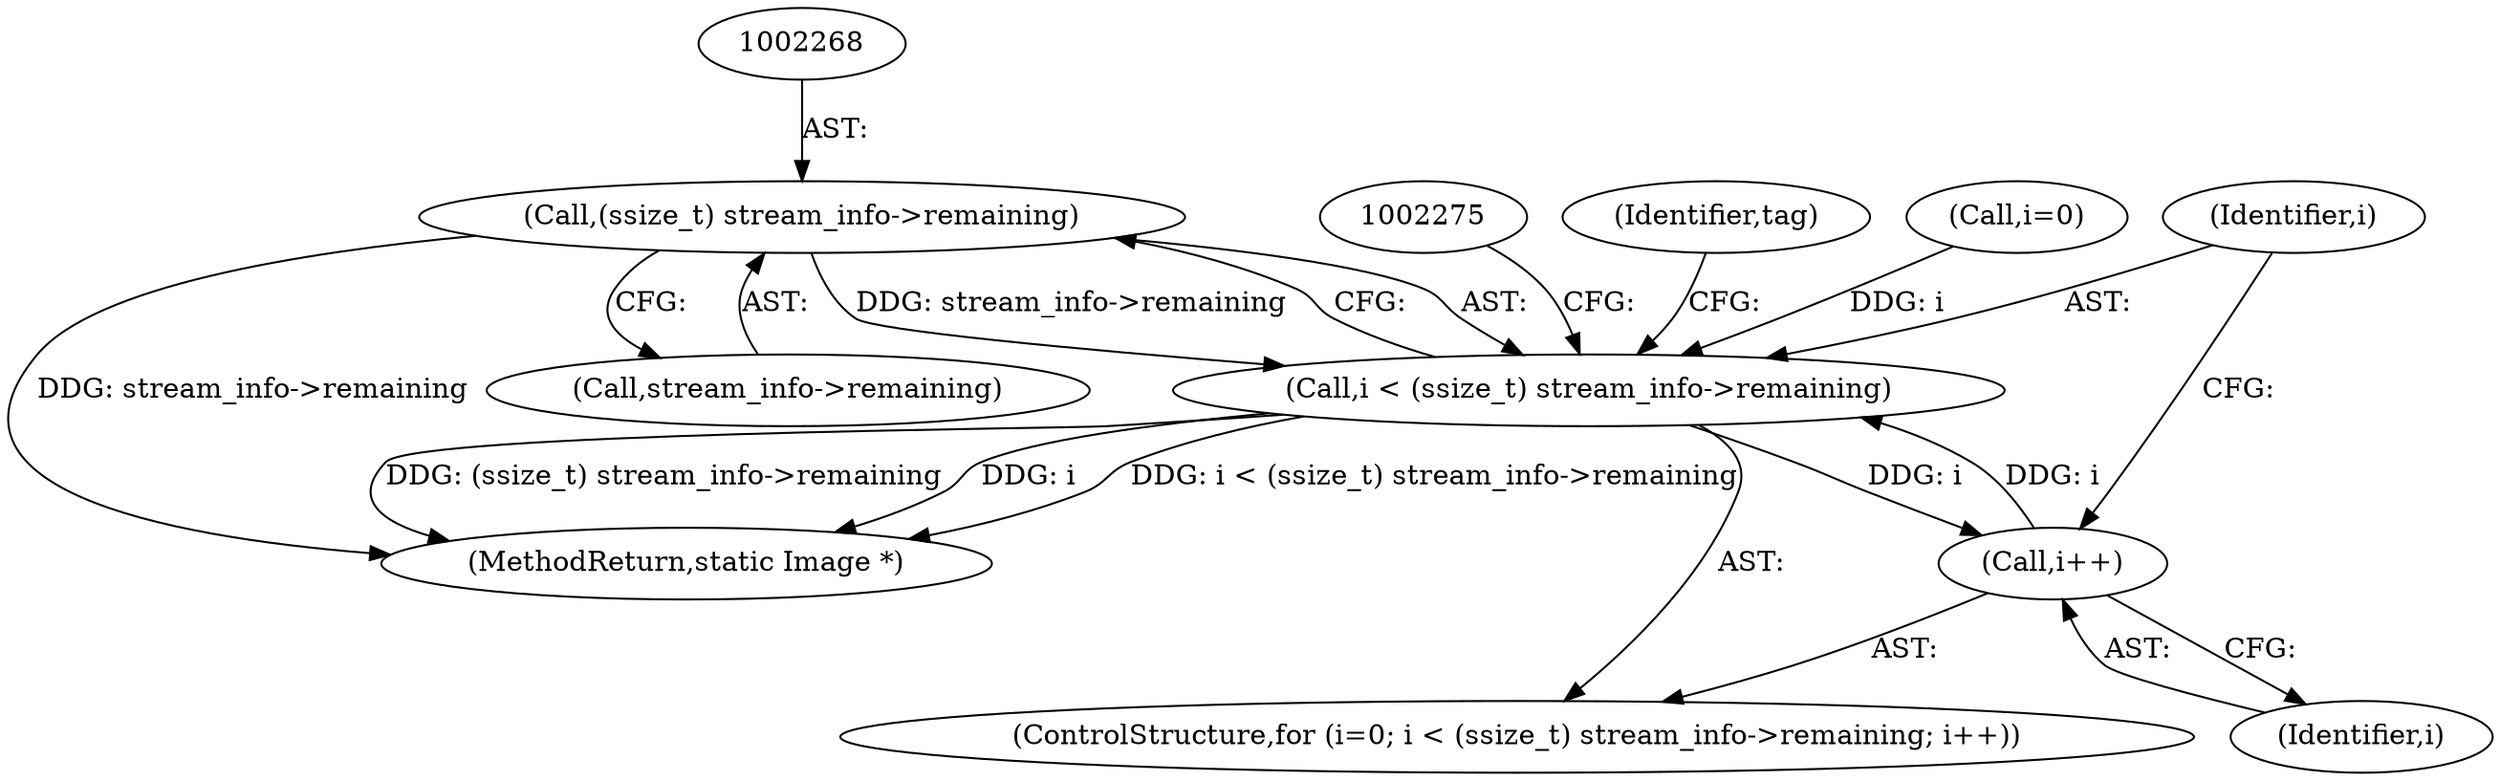 digraph "0_ImageMagick_f6e9d0d9955e85bdd7540b251cd50d598dacc5e6_8@pointer" {
"1002267" [label="(Call,(ssize_t) stream_info->remaining)"];
"1002265" [label="(Call,i < (ssize_t) stream_info->remaining)"];
"1002272" [label="(Call,i++)"];
"1002265" [label="(Call,i < (ssize_t) stream_info->remaining)"];
"1002279" [label="(Identifier,tag)"];
"1002272" [label="(Call,i++)"];
"1002273" [label="(Identifier,i)"];
"1002267" [label="(Call,(ssize_t) stream_info->remaining)"];
"1002266" [label="(Identifier,i)"];
"1004563" [label="(MethodReturn,static Image *)"];
"1002269" [label="(Call,stream_info->remaining)"];
"1002261" [label="(ControlStructure,for (i=0; i < (ssize_t) stream_info->remaining; i++))"];
"1002262" [label="(Call,i=0)"];
"1002267" -> "1002265"  [label="AST: "];
"1002267" -> "1002269"  [label="CFG: "];
"1002268" -> "1002267"  [label="AST: "];
"1002269" -> "1002267"  [label="AST: "];
"1002265" -> "1002267"  [label="CFG: "];
"1002267" -> "1004563"  [label="DDG: stream_info->remaining"];
"1002267" -> "1002265"  [label="DDG: stream_info->remaining"];
"1002265" -> "1002261"  [label="AST: "];
"1002266" -> "1002265"  [label="AST: "];
"1002275" -> "1002265"  [label="CFG: "];
"1002279" -> "1002265"  [label="CFG: "];
"1002265" -> "1004563"  [label="DDG: i < (ssize_t) stream_info->remaining"];
"1002265" -> "1004563"  [label="DDG: (ssize_t) stream_info->remaining"];
"1002265" -> "1004563"  [label="DDG: i"];
"1002272" -> "1002265"  [label="DDG: i"];
"1002262" -> "1002265"  [label="DDG: i"];
"1002265" -> "1002272"  [label="DDG: i"];
"1002272" -> "1002261"  [label="AST: "];
"1002272" -> "1002273"  [label="CFG: "];
"1002273" -> "1002272"  [label="AST: "];
"1002266" -> "1002272"  [label="CFG: "];
}
